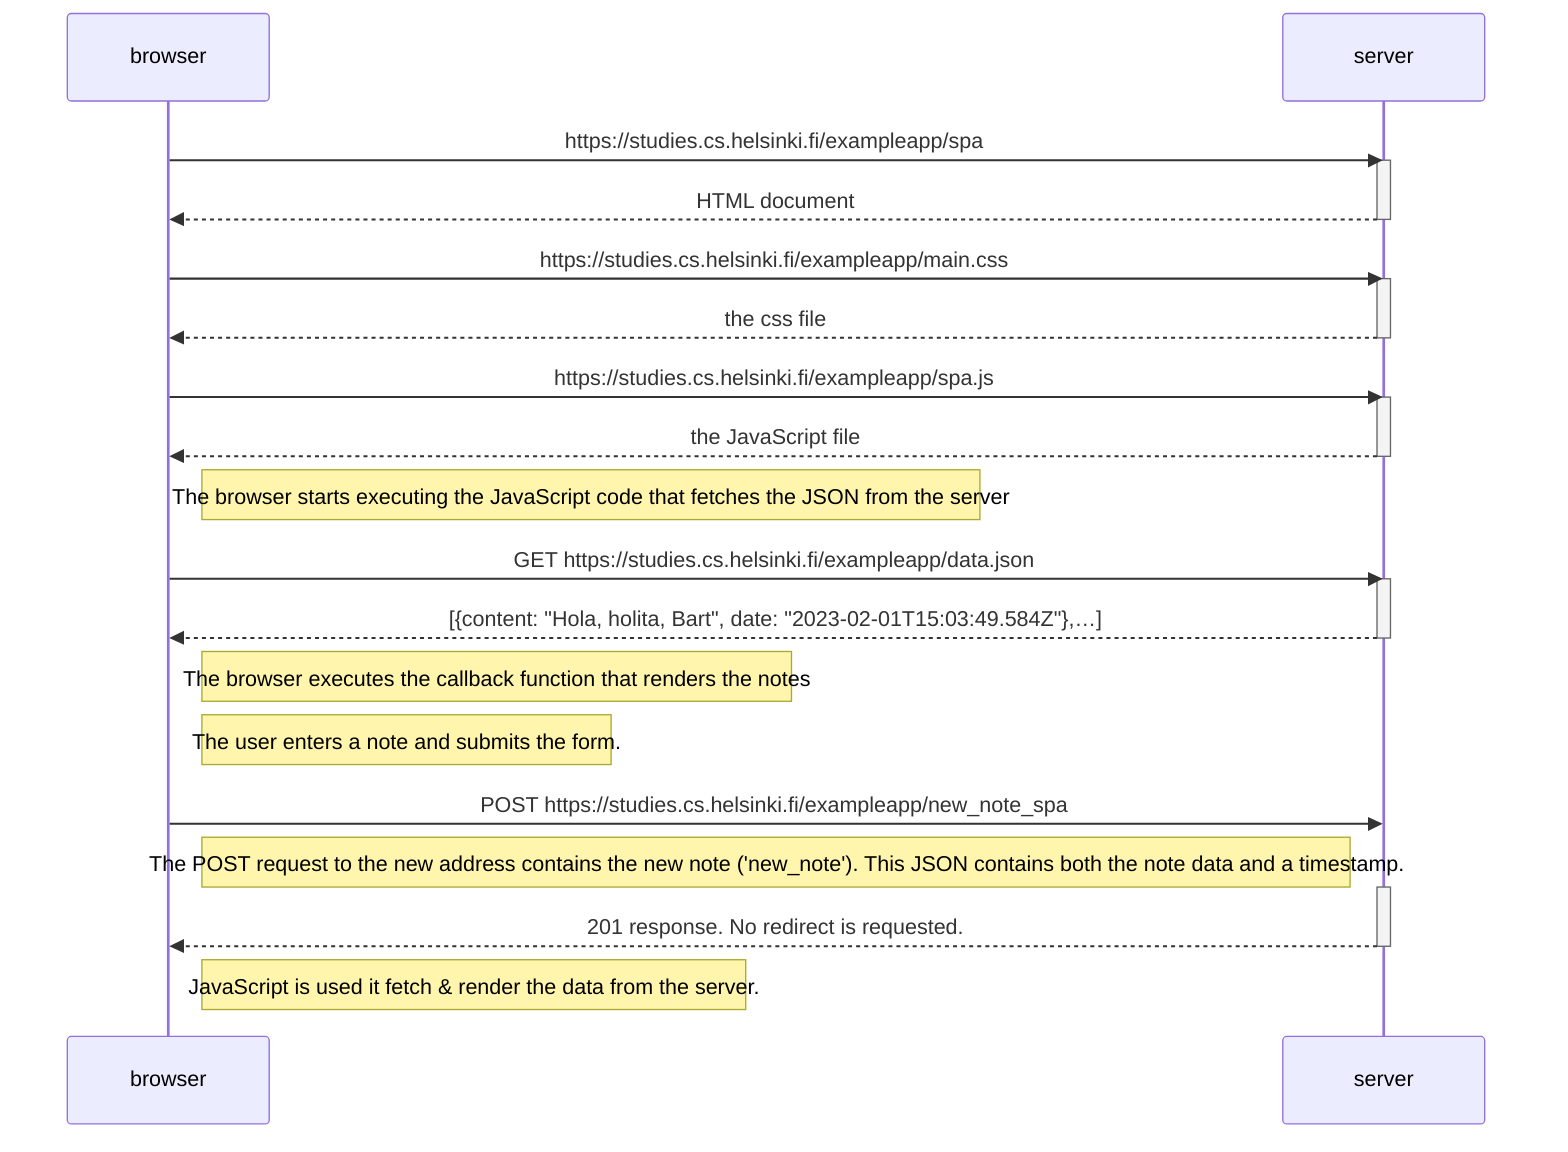 sequenceDiagram
    participant browser
    participant server
    
    browser->>server: https://studies.cs.helsinki.fi/exampleapp/spa
    activate server
    server-->>browser: HTML document
    deactivate server
    
    browser->>server: https://studies.cs.helsinki.fi/exampleapp/main.css
    activate server
    server-->>browser: the css file
    deactivate server
    
    browser->>server: https://studies.cs.helsinki.fi/exampleapp/spa.js
    activate server
    server-->>browser: the JavaScript file
    deactivate server
    
    Note right of browser: The browser starts executing the JavaScript code that fetches the JSON from the server
    
    browser->>server: GET https://studies.cs.helsinki.fi/exampleapp/data.json
    activate server
    server-->>browser: [{content: "Hola, holita, Bart", date: "2023-02-01T15:03:49.584Z"},…]
    deactivate server    

    Note right of browser: The browser executes the callback function that renders the notes 

    Note right of browser: The user enters a note and submits the form. 

    browser->>server: POST https://studies.cs.helsinki.fi/exampleapp/new_note_spa
    Note right of browser: The POST request to the new address contains the new note ('new_note'). This JSON contains both the note data and a timestamp.
    
    activate server
    server-->>browser: 201 response. No redirect is requested.
    deactivate server

    Note right of browser: JavaScript is used it fetch & render the data from the server.
